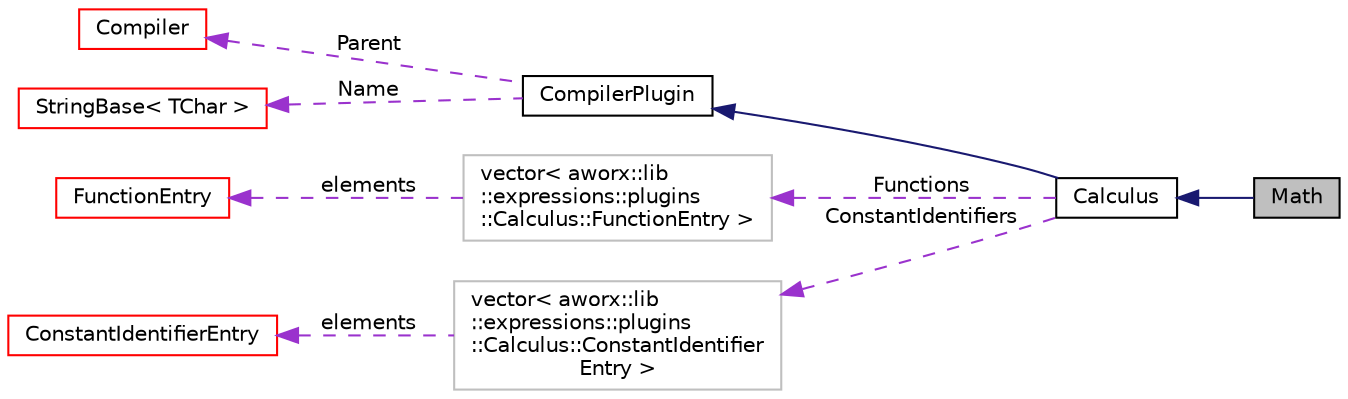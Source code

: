 digraph "Math"
{
  edge [fontname="Helvetica",fontsize="10",labelfontname="Helvetica",labelfontsize="10"];
  node [fontname="Helvetica",fontsize="10",shape=record];
  rankdir="LR";
  Node3 [label="Math",height=0.2,width=0.4,color="black", fillcolor="grey75", style="filled", fontcolor="black"];
  Node4 -> Node3 [dir="back",color="midnightblue",fontsize="10",style="solid",fontname="Helvetica"];
  Node4 [label="Calculus",height=0.2,width=0.4,color="black", fillcolor="white", style="filled",URL="$structaworx_1_1lib_1_1expressions_1_1plugins_1_1Calculus.html"];
  Node5 -> Node4 [dir="back",color="midnightblue",fontsize="10",style="solid",fontname="Helvetica"];
  Node5 [label="CompilerPlugin",height=0.2,width=0.4,color="black", fillcolor="white", style="filled",URL="$structaworx_1_1lib_1_1expressions_1_1CompilerPlugin.html"];
  Node6 -> Node5 [dir="back",color="darkorchid3",fontsize="10",style="dashed",label=" Parent" ,fontname="Helvetica"];
  Node6 [label="Compiler",height=0.2,width=0.4,color="red", fillcolor="white", style="filled",URL="$classaworx_1_1lib_1_1expressions_1_1Compiler.html"];
  Node33 -> Node5 [dir="back",color="darkorchid3",fontsize="10",style="dashed",label=" Name" ,fontname="Helvetica"];
  Node33 [label="StringBase\< TChar \>",height=0.2,width=0.4,color="red", fillcolor="white", style="filled",URL="$classaworx_1_1lib_1_1strings_1_1StringBase.html"];
  Node39 -> Node4 [dir="back",color="darkorchid3",fontsize="10",style="dashed",label=" Functions" ,fontname="Helvetica"];
  Node39 [label="vector\< aworx::lib\l::expressions::plugins\l::Calculus::FunctionEntry \>",height=0.2,width=0.4,color="grey75", fillcolor="white", style="filled"];
  Node40 -> Node39 [dir="back",color="darkorchid3",fontsize="10",style="dashed",label=" elements" ,fontname="Helvetica"];
  Node40 [label="FunctionEntry",height=0.2,width=0.4,color="red", fillcolor="white", style="filled",URL="$structaworx_1_1lib_1_1expressions_1_1plugins_1_1Calculus_1_1FunctionEntry.html"];
  Node45 -> Node4 [dir="back",color="darkorchid3",fontsize="10",style="dashed",label=" ConstantIdentifiers" ,fontname="Helvetica"];
  Node45 [label="vector\< aworx::lib\l::expressions::plugins\l::Calculus::ConstantIdentifier\lEntry \>",height=0.2,width=0.4,color="grey75", fillcolor="white", style="filled"];
  Node46 -> Node45 [dir="back",color="darkorchid3",fontsize="10",style="dashed",label=" elements" ,fontname="Helvetica"];
  Node46 [label="ConstantIdentifierEntry",height=0.2,width=0.4,color="red", fillcolor="white", style="filled",URL="$structaworx_1_1lib_1_1expressions_1_1plugins_1_1Calculus_1_1ConstantIdentifierEntry.html"];
}
